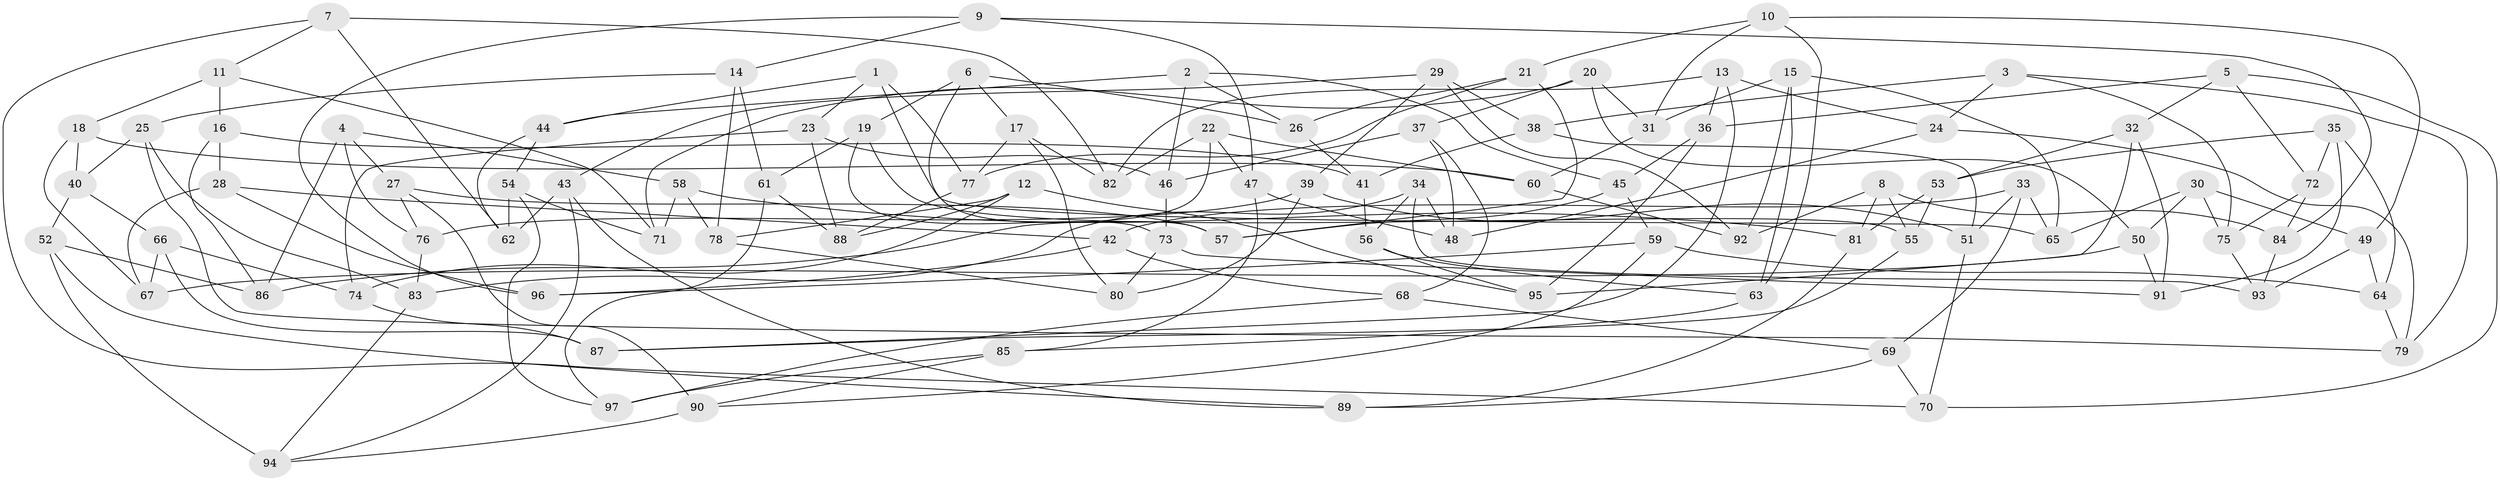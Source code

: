 // coarse degree distribution, {4: 0.4375, 15: 0.020833333333333332, 7: 0.041666666666666664, 5: 0.0625, 6: 0.22916666666666666, 12: 0.020833333333333332, 8: 0.10416666666666667, 3: 0.020833333333333332, 14: 0.020833333333333332, 9: 0.020833333333333332, 10: 0.020833333333333332}
// Generated by graph-tools (version 1.1) at 2025/20/03/04/25 18:20:49]
// undirected, 97 vertices, 194 edges
graph export_dot {
graph [start="1"]
  node [color=gray90,style=filled];
  1;
  2;
  3;
  4;
  5;
  6;
  7;
  8;
  9;
  10;
  11;
  12;
  13;
  14;
  15;
  16;
  17;
  18;
  19;
  20;
  21;
  22;
  23;
  24;
  25;
  26;
  27;
  28;
  29;
  30;
  31;
  32;
  33;
  34;
  35;
  36;
  37;
  38;
  39;
  40;
  41;
  42;
  43;
  44;
  45;
  46;
  47;
  48;
  49;
  50;
  51;
  52;
  53;
  54;
  55;
  56;
  57;
  58;
  59;
  60;
  61;
  62;
  63;
  64;
  65;
  66;
  67;
  68;
  69;
  70;
  71;
  72;
  73;
  74;
  75;
  76;
  77;
  78;
  79;
  80;
  81;
  82;
  83;
  84;
  85;
  86;
  87;
  88;
  89;
  90;
  91;
  92;
  93;
  94;
  95;
  96;
  97;
  1 -- 23;
  1 -- 65;
  1 -- 77;
  1 -- 44;
  2 -- 44;
  2 -- 46;
  2 -- 45;
  2 -- 26;
  3 -- 24;
  3 -- 38;
  3 -- 79;
  3 -- 75;
  4 -- 58;
  4 -- 86;
  4 -- 76;
  4 -- 27;
  5 -- 70;
  5 -- 32;
  5 -- 36;
  5 -- 72;
  6 -- 57;
  6 -- 19;
  6 -- 26;
  6 -- 17;
  7 -- 70;
  7 -- 62;
  7 -- 82;
  7 -- 11;
  8 -- 92;
  8 -- 81;
  8 -- 84;
  8 -- 55;
  9 -- 84;
  9 -- 47;
  9 -- 96;
  9 -- 14;
  10 -- 49;
  10 -- 63;
  10 -- 21;
  10 -- 31;
  11 -- 71;
  11 -- 18;
  11 -- 16;
  12 -- 88;
  12 -- 74;
  12 -- 78;
  12 -- 95;
  13 -- 82;
  13 -- 36;
  13 -- 24;
  13 -- 87;
  14 -- 78;
  14 -- 61;
  14 -- 25;
  15 -- 63;
  15 -- 65;
  15 -- 92;
  15 -- 31;
  16 -- 41;
  16 -- 86;
  16 -- 28;
  17 -- 80;
  17 -- 82;
  17 -- 77;
  18 -- 67;
  18 -- 60;
  18 -- 40;
  19 -- 73;
  19 -- 61;
  19 -- 55;
  20 -- 71;
  20 -- 50;
  20 -- 37;
  20 -- 31;
  21 -- 26;
  21 -- 77;
  21 -- 57;
  22 -- 82;
  22 -- 47;
  22 -- 60;
  22 -- 86;
  23 -- 88;
  23 -- 74;
  23 -- 46;
  24 -- 79;
  24 -- 48;
  25 -- 40;
  25 -- 83;
  25 -- 79;
  26 -- 41;
  27 -- 90;
  27 -- 76;
  27 -- 57;
  28 -- 42;
  28 -- 96;
  28 -- 67;
  29 -- 92;
  29 -- 43;
  29 -- 39;
  29 -- 38;
  30 -- 49;
  30 -- 75;
  30 -- 50;
  30 -- 65;
  31 -- 60;
  32 -- 91;
  32 -- 95;
  32 -- 53;
  33 -- 69;
  33 -- 65;
  33 -- 42;
  33 -- 51;
  34 -- 48;
  34 -- 83;
  34 -- 56;
  34 -- 93;
  35 -- 91;
  35 -- 64;
  35 -- 72;
  35 -- 53;
  36 -- 95;
  36 -- 45;
  37 -- 68;
  37 -- 48;
  37 -- 46;
  38 -- 51;
  38 -- 41;
  39 -- 80;
  39 -- 51;
  39 -- 76;
  40 -- 66;
  40 -- 52;
  41 -- 56;
  42 -- 68;
  42 -- 96;
  43 -- 94;
  43 -- 62;
  43 -- 89;
  44 -- 54;
  44 -- 62;
  45 -- 59;
  45 -- 57;
  46 -- 73;
  47 -- 85;
  47 -- 48;
  49 -- 93;
  49 -- 64;
  50 -- 91;
  50 -- 67;
  51 -- 70;
  52 -- 86;
  52 -- 89;
  52 -- 94;
  53 -- 55;
  53 -- 81;
  54 -- 97;
  54 -- 62;
  54 -- 71;
  55 -- 87;
  56 -- 63;
  56 -- 95;
  58 -- 81;
  58 -- 71;
  58 -- 78;
  59 -- 96;
  59 -- 90;
  59 -- 64;
  60 -- 92;
  61 -- 88;
  61 -- 97;
  63 -- 85;
  64 -- 79;
  66 -- 67;
  66 -- 87;
  66 -- 74;
  68 -- 97;
  68 -- 69;
  69 -- 70;
  69 -- 89;
  72 -- 75;
  72 -- 84;
  73 -- 91;
  73 -- 80;
  74 -- 87;
  75 -- 93;
  76 -- 83;
  77 -- 88;
  78 -- 80;
  81 -- 89;
  83 -- 94;
  84 -- 93;
  85 -- 90;
  85 -- 97;
  90 -- 94;
}

